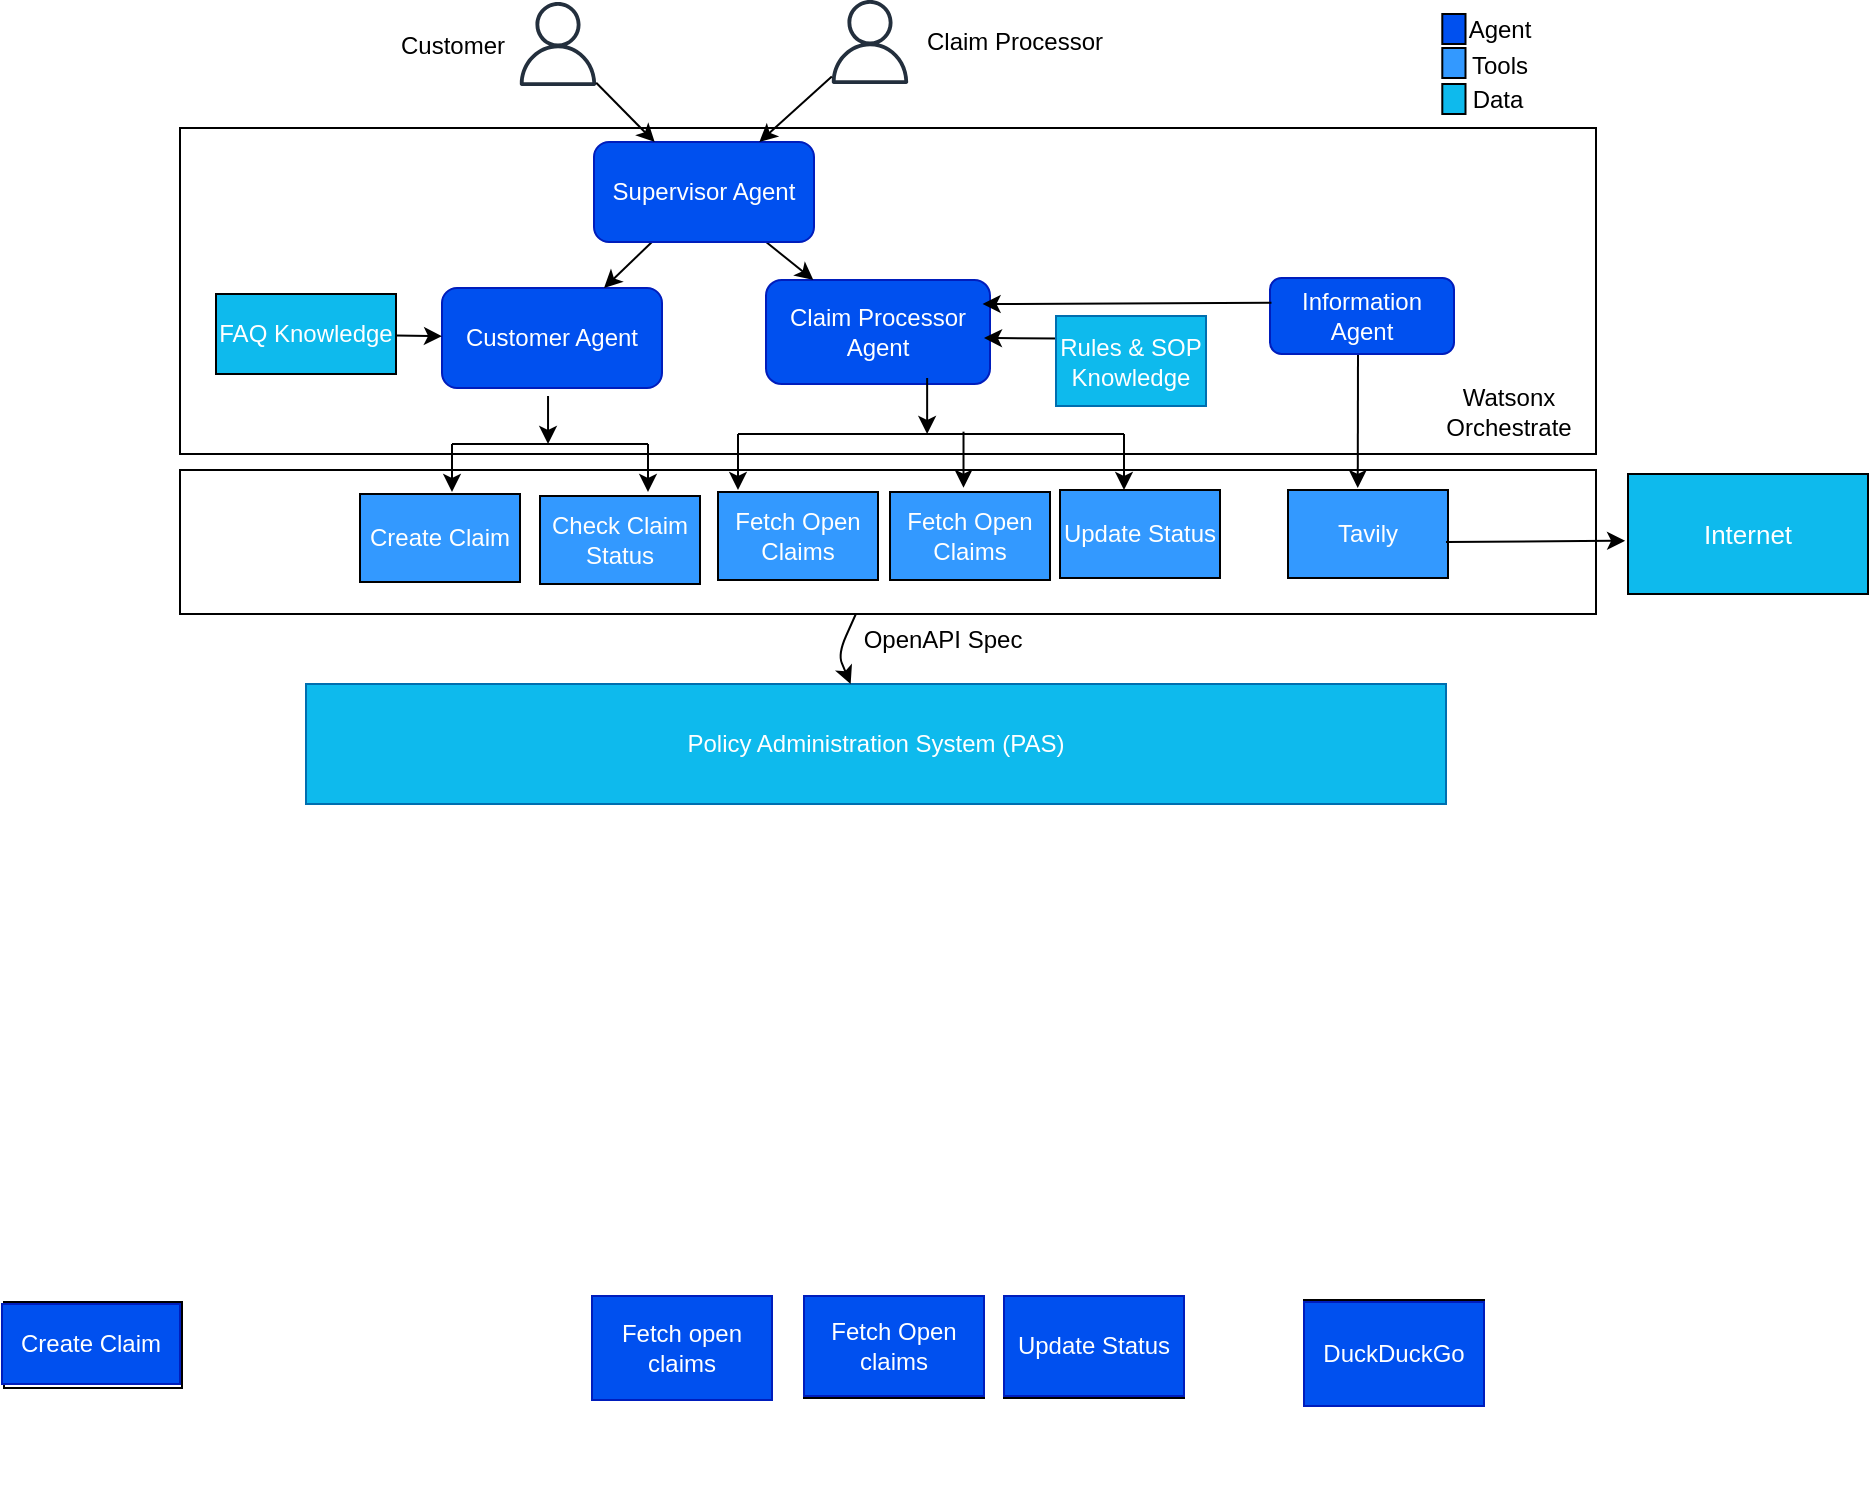 <mxfile>
    <diagram id="WxgbXv9d9g5bb5OhO38-" name="Page-1">
        <mxGraphModel dx="1315" dy="638" grid="0" gridSize="10" guides="0" tooltips="1" connect="0" arrows="0" fold="1" page="0" pageScale="1" pageWidth="583" pageHeight="827" math="0" shadow="0">
            <root>
                <mxCell id="0"/>
                <mxCell id="1" parent="0"/>
                <mxCell id="16" value="" style="rounded=0;whiteSpace=wrap;html=1;" parent="1" vertex="1">
                    <mxGeometry x="42" y="361" width="708" height="72" as="geometry"/>
                </mxCell>
                <mxCell id="21" value="&lt;font style=&quot;color: rgb(255, 255, 255);&quot;&gt;Create Claim&lt;/font&gt;" style="rounded=0;whiteSpace=wrap;html=1;movable=1;resizable=1;rotatable=1;deletable=1;editable=1;locked=0;connectable=1;fillColor=#3399FF;" parent="1" vertex="1">
                    <mxGeometry x="132" y="373" width="80" height="44" as="geometry"/>
                </mxCell>
                <mxCell id="6" value="Claim Processor" style="text;html=1;align=center;verticalAlign=middle;resizable=0;points=[];autosize=1;strokeColor=none;fillColor=none;" parent="1" vertex="1">
                    <mxGeometry x="404" y="132" width="110" height="30" as="geometry"/>
                </mxCell>
                <mxCell id="50" style="edgeStyle=none;html=1;exitX=0;exitY=0.5;exitDx=0;exitDy=0;entryX=0.917;entryY=0.583;entryDx=0;entryDy=0;entryPerimeter=0;" parent="1" source="12" target="9" edge="1">
                    <mxGeometry relative="1" as="geometry"/>
                </mxCell>
                <mxCell id="7" value="" style="rounded=0;whiteSpace=wrap;html=1;" parent="1" vertex="1">
                    <mxGeometry x="42" y="190" width="708" height="163" as="geometry"/>
                </mxCell>
                <mxCell id="5" value="Customer" style="text;html=1;align=center;verticalAlign=middle;resizable=0;points=[];autosize=1;strokeColor=none;fillColor=none;" parent="1" vertex="1">
                    <mxGeometry x="138" y="134" width="80" height="30" as="geometry"/>
                </mxCell>
                <mxCell id="8" value="Customer Agent" style="rounded=1;whiteSpace=wrap;html=1;fillColor=#0050ef;fontColor=#ffffff;strokeColor=#001DBC;" parent="1" vertex="1">
                    <mxGeometry x="173" y="270" width="110" height="50" as="geometry"/>
                </mxCell>
                <mxCell id="9" value="Claim Processor Agent" style="rounded=1;whiteSpace=wrap;html=1;fillColor=#0050ef;fontColor=#ffffff;strokeColor=#001DBC;" parent="1" vertex="1">
                    <mxGeometry x="335" y="266" width="112" height="52" as="geometry"/>
                </mxCell>
                <mxCell id="49" value="" style="edgeStyle=none;html=1;" parent="1" source="11" target="8" edge="1">
                    <mxGeometry relative="1" as="geometry"/>
                </mxCell>
                <mxCell id="11" value="&lt;font style=&quot;color: rgb(255, 255, 255);&quot;&gt;FAQ Knowledge&lt;/font&gt;" style="rounded=0;whiteSpace=wrap;html=1;fillColor=#0EBAED;" parent="1" vertex="1">
                    <mxGeometry x="60" y="273" width="90" height="40" as="geometry"/>
                </mxCell>
                <mxCell id="51" style="edgeStyle=none;html=1;exitX=0.019;exitY=0.251;exitDx=0;exitDy=0;exitPerimeter=0;" parent="1" source="12" edge="1">
                    <mxGeometry relative="1" as="geometry">
                        <mxPoint x="444" y="295" as="targetPoint"/>
                    </mxGeometry>
                </mxCell>
                <mxCell id="12" value="Rules &amp;amp; SOP&lt;div&gt;&lt;font style=&quot;color: rgb(255, 255, 255);&quot;&gt;Knowledge&lt;/font&gt;&lt;/div&gt;" style="rounded=0;whiteSpace=wrap;html=1;fillColor=#0EBAED;fontColor=#ffffff;strokeColor=#006EAF;" parent="1" vertex="1">
                    <mxGeometry x="480" y="284" width="75" height="45" as="geometry"/>
                </mxCell>
                <mxCell id="66" value="" style="group" parent="1" vertex="1" connectable="0">
                    <mxGeometry x="321" y="315" width="193" height="56" as="geometry"/>
                </mxCell>
                <mxCell id="62" value="" style="endArrow=none;html=1;" parent="66" edge="1">
                    <mxGeometry width="50" height="50" relative="1" as="geometry">
                        <mxPoint y="28" as="sourcePoint"/>
                        <mxPoint x="193" y="28" as="targetPoint"/>
                    </mxGeometry>
                </mxCell>
                <mxCell id="63" value="" style="endArrow=classic;html=1;" parent="66" edge="1">
                    <mxGeometry width="50" height="50" relative="1" as="geometry">
                        <mxPoint y="28" as="sourcePoint"/>
                        <mxPoint y="56" as="targetPoint"/>
                        <Array as="points"/>
                    </mxGeometry>
                </mxCell>
                <mxCell id="64" value="" style="endArrow=classic;html=1;" parent="66" edge="1">
                    <mxGeometry width="50" height="50" relative="1" as="geometry">
                        <mxPoint x="193" y="28" as="sourcePoint"/>
                        <mxPoint x="193" y="56" as="targetPoint"/>
                        <Array as="points"/>
                    </mxGeometry>
                </mxCell>
                <mxCell id="65" value="" style="endArrow=classic;html=1;" parent="66" edge="1">
                    <mxGeometry width="50" height="50" relative="1" as="geometry">
                        <mxPoint x="94.57" as="sourcePoint"/>
                        <mxPoint x="94.57" y="28" as="targetPoint"/>
                        <Array as="points"/>
                    </mxGeometry>
                </mxCell>
                <mxCell id="129" value="" style="endArrow=classic;html=1;" parent="66" edge="1">
                    <mxGeometry width="50" height="50" relative="1" as="geometry">
                        <mxPoint x="112.753" y="26.833" as="sourcePoint"/>
                        <mxPoint x="112.753" y="54.833" as="targetPoint"/>
                        <Array as="points"/>
                    </mxGeometry>
                </mxCell>
                <mxCell id="82" style="edgeStyle=none;html=1;entryX=0.436;entryY=-0.023;entryDx=0;entryDy=0;entryPerimeter=0;" parent="1" target="121" edge="1">
                    <mxGeometry relative="1" as="geometry">
                        <mxPoint x="631" y="354" as="targetPoint"/>
                        <mxPoint x="631" y="301" as="sourcePoint"/>
                        <Array as="points"/>
                    </mxGeometry>
                </mxCell>
                <mxCell id="75" value="Information Agent" style="rounded=1;whiteSpace=wrap;html=1;fillColor=#0050ef;fontColor=#ffffff;strokeColor=#001DBC;" parent="1" vertex="1">
                    <mxGeometry x="587" y="265" width="92" height="38" as="geometry"/>
                </mxCell>
                <mxCell id="84" style="edgeStyle=none;html=1;exitX=0.008;exitY=0.327;exitDx=0;exitDy=0;entryX=0.967;entryY=0.231;entryDx=0;entryDy=0;entryPerimeter=0;exitPerimeter=0;" parent="1" source="75" target="9" edge="1">
                    <mxGeometry relative="1" as="geometry">
                        <mxPoint x="815" y="280.5" as="sourcePoint"/>
                    </mxGeometry>
                </mxCell>
                <mxCell id="115" value="" style="sketch=0;outlineConnect=0;fontColor=#232F3E;gradientColor=none;fillColor=#232F3D;strokeColor=none;dashed=0;verticalLabelPosition=bottom;verticalAlign=top;align=center;html=1;fontSize=12;fontStyle=0;aspect=fixed;pointerEvents=1;shape=mxgraph.aws4.user;" parent="1" vertex="1">
                    <mxGeometry x="210" y="127" width="42" height="42" as="geometry"/>
                </mxCell>
                <mxCell id="116" value="Watsonx Orchestrate" style="text;html=1;align=center;verticalAlign=middle;whiteSpace=wrap;rounded=0;" parent="1" vertex="1">
                    <mxGeometry x="655" y="312" width="103" height="39" as="geometry"/>
                </mxCell>
                <mxCell id="117" value="&lt;font style=&quot;color: rgb(255, 255, 255);&quot;&gt;Check Claim Status&lt;/font&gt;" style="rounded=0;whiteSpace=wrap;html=1;movable=1;resizable=1;rotatable=1;deletable=1;editable=1;locked=0;connectable=1;fillColor=#3399FF;" parent="1" vertex="1">
                    <mxGeometry x="222" y="374" width="80" height="44" as="geometry"/>
                </mxCell>
                <mxCell id="118" value="&lt;font color=&quot;#ffffff&quot;&gt;Fetch Open Claims&lt;/font&gt;" style="rounded=0;whiteSpace=wrap;html=1;movable=1;resizable=1;rotatable=1;deletable=1;editable=1;locked=0;connectable=1;fillColor=#3399FF;" parent="1" vertex="1">
                    <mxGeometry x="311" y="372" width="80" height="44" as="geometry"/>
                </mxCell>
                <mxCell id="119" value="&lt;font color=&quot;#ffffff&quot;&gt;Fetch Open Claims&lt;/font&gt;" style="rounded=0;whiteSpace=wrap;html=1;movable=1;resizable=1;rotatable=1;deletable=1;editable=1;locked=0;connectable=1;fillColor=#3399FF;" parent="1" vertex="1">
                    <mxGeometry x="397" y="372" width="80" height="44" as="geometry"/>
                </mxCell>
                <mxCell id="120" value="&lt;font color=&quot;#ffffff&quot;&gt;Update Status&lt;/font&gt;" style="rounded=0;whiteSpace=wrap;html=1;movable=1;resizable=1;rotatable=1;deletable=1;editable=1;locked=0;connectable=1;fillColor=#3399FF;" parent="1" vertex="1">
                    <mxGeometry x="482" y="371" width="80" height="44" as="geometry"/>
                </mxCell>
                <mxCell id="121" value="&lt;font color=&quot;#ffffff&quot;&gt;Tavily&lt;/font&gt;" style="rounded=0;whiteSpace=wrap;html=1;movable=1;resizable=1;rotatable=1;deletable=1;editable=1;locked=0;connectable=1;fillColor=#3399FF;" parent="1" vertex="1">
                    <mxGeometry x="596" y="371" width="80" height="44" as="geometry"/>
                </mxCell>
                <mxCell id="124" value="" style="group" parent="1" vertex="1" connectable="0">
                    <mxGeometry x="178" y="324" width="98" height="48" as="geometry"/>
                </mxCell>
                <mxCell id="125" value="" style="endArrow=none;html=1;" parent="124" edge="1">
                    <mxGeometry width="50" height="50" relative="1" as="geometry">
                        <mxPoint y="24" as="sourcePoint"/>
                        <mxPoint x="98" y="24" as="targetPoint"/>
                    </mxGeometry>
                </mxCell>
                <mxCell id="126" value="" style="endArrow=classic;html=1;" parent="124" edge="1">
                    <mxGeometry width="50" height="50" relative="1" as="geometry">
                        <mxPoint y="24" as="sourcePoint"/>
                        <mxPoint y="48" as="targetPoint"/>
                        <Array as="points"/>
                    </mxGeometry>
                </mxCell>
                <mxCell id="127" value="" style="endArrow=classic;html=1;" parent="124" edge="1">
                    <mxGeometry width="50" height="50" relative="1" as="geometry">
                        <mxPoint x="98" y="24" as="sourcePoint"/>
                        <mxPoint x="98" y="48" as="targetPoint"/>
                        <Array as="points"/>
                    </mxGeometry>
                </mxCell>
                <mxCell id="128" value="" style="endArrow=classic;html=1;" parent="124" edge="1">
                    <mxGeometry width="50" height="50" relative="1" as="geometry">
                        <mxPoint x="48.02" as="sourcePoint"/>
                        <mxPoint x="48.02" y="24" as="targetPoint"/>
                        <Array as="points"/>
                    </mxGeometry>
                </mxCell>
                <mxCell id="19" value="" style="rounded=0;whiteSpace=wrap;html=1;" parent="1" vertex="1">
                    <mxGeometry x="-46" y="777" width="89" height="43" as="geometry"/>
                </mxCell>
                <mxCell id="24" value="" style="group;fillColor=#0050EF;fontColor=#ffffff;strokeColor=#001DBC;" parent="1" vertex="1" connectable="0">
                    <mxGeometry x="248" y="774" width="90" height="52" as="geometry"/>
                </mxCell>
                <mxCell id="25" value="" style="rounded=0;whiteSpace=wrap;html=1;movable=1;resizable=1;rotatable=1;deletable=1;editable=1;locked=0;connectable=1;" parent="24" vertex="1">
                    <mxGeometry width="90" height="52" as="geometry"/>
                </mxCell>
                <mxCell id="26" value="Fetch open claims" style="rounded=0;whiteSpace=wrap;html=1;fillColor=#0050ef;fontColor=#ffffff;strokeColor=#001DBC;" parent="24" vertex="1">
                    <mxGeometry width="90" height="52" as="geometry"/>
                </mxCell>
                <mxCell id="27" value="" style="group" parent="1" vertex="1" connectable="0">
                    <mxGeometry x="354" y="774" width="90" height="100" as="geometry"/>
                </mxCell>
                <mxCell id="28" value="" style="rounded=0;whiteSpace=wrap;html=1;movable=1;resizable=1;rotatable=1;deletable=1;editable=1;locked=0;connectable=1;" parent="27" vertex="1">
                    <mxGeometry width="90" height="51" as="geometry"/>
                </mxCell>
                <mxCell id="29" value="Fetch Open claims" style="rounded=0;whiteSpace=wrap;html=1;fillColor=#0050ef;fontColor=#ffffff;strokeColor=#001DBC;" parent="27" vertex="1">
                    <mxGeometry width="90" height="50" as="geometry"/>
                </mxCell>
                <mxCell id="30" value="" style="group" parent="1" vertex="1" connectable="0">
                    <mxGeometry x="454" y="774" width="90" height="100" as="geometry"/>
                </mxCell>
                <mxCell id="31" value="" style="rounded=0;whiteSpace=wrap;html=1;movable=1;resizable=1;rotatable=1;deletable=1;editable=1;locked=0;connectable=1;" parent="30" vertex="1">
                    <mxGeometry width="90" height="51" as="geometry"/>
                </mxCell>
                <mxCell id="32" value="Update Status" style="rounded=0;whiteSpace=wrap;html=1;fillColor=#0050ef;fontColor=#ffffff;strokeColor=#001DBC;" parent="30" vertex="1">
                    <mxGeometry width="90" height="50" as="geometry"/>
                </mxCell>
                <mxCell id="58" value="OpenAPI Spec" style="text;html=1;align=center;verticalAlign=middle;resizable=0;points=[];autosize=1;strokeColor=none;fillColor=none;" parent="1" vertex="1">
                    <mxGeometry x="374" y="433" width="97" height="26" as="geometry"/>
                </mxCell>
                <mxCell id="76" value="" style="group" parent="1" vertex="1" connectable="0">
                    <mxGeometry x="604" y="776" width="90" height="53" as="geometry"/>
                </mxCell>
                <mxCell id="77" value="" style="rounded=0;whiteSpace=wrap;html=1;movable=1;resizable=1;rotatable=1;deletable=1;editable=1;locked=0;connectable=1;" parent="76" vertex="1">
                    <mxGeometry width="90" height="52" as="geometry"/>
                </mxCell>
                <mxCell id="78" value="DuckDuckGo" style="rounded=0;whiteSpace=wrap;html=1;fillColor=#0050ef;fontColor=#ffffff;strokeColor=#001DBC;movable=1;resizable=1;rotatable=1;deletable=1;editable=1;locked=0;connectable=1;" parent="76" vertex="1">
                    <mxGeometry y="1" width="90" height="52" as="geometry"/>
                </mxCell>
                <mxCell id="20" value="Create Claim" style="rounded=0;whiteSpace=wrap;html=1;fillColor=#0050ef;fontColor=#ffffff;strokeColor=#001DBC;" parent="1" vertex="1">
                    <mxGeometry x="-47" y="778" width="89" height="40" as="geometry"/>
                </mxCell>
                <mxCell id="42" value="Policy Administration System (PAS)" style="rounded=0;whiteSpace=wrap;html=1;fillColor=#0EBAED;fontColor=#ffffff;strokeColor=#006EAF;" parent="1" vertex="1">
                    <mxGeometry x="105" y="468" width="570" height="60" as="geometry"/>
                </mxCell>
                <mxCell id="132" value="" style="endArrow=classic;html=1;" parent="1" edge="1" target="42" source="16">
                    <mxGeometry width="50" height="50" relative="1" as="geometry">
                        <mxPoint x="371" y="437" as="sourcePoint"/>
                        <mxPoint x="371" y="466" as="targetPoint"/>
                        <Array as="points">
                            <mxPoint x="371" y="453"/>
                        </Array>
                    </mxGeometry>
                </mxCell>
                <mxCell id="154" value="" style="sketch=0;outlineConnect=0;fontColor=#232F3E;gradientColor=none;fillColor=#232F3D;strokeColor=none;dashed=0;verticalLabelPosition=bottom;verticalAlign=top;align=center;html=1;fontSize=12;fontStyle=0;aspect=fixed;pointerEvents=1;shape=mxgraph.aws4.user;" parent="1" vertex="1">
                    <mxGeometry x="366" y="126" width="42" height="42" as="geometry"/>
                </mxCell>
                <mxCell id="155" value="" style="endArrow=classic;html=1;" parent="1" edge="1" target="8" source="167">
                    <mxGeometry width="50" height="50" relative="1" as="geometry">
                        <mxPoint x="222" y="240" as="sourcePoint"/>
                        <mxPoint x="222" y="275" as="targetPoint"/>
                    </mxGeometry>
                </mxCell>
                <mxCell id="156" value="" style="endArrow=classic;html=1;" parent="1" source="167" edge="1" target="9">
                    <mxGeometry width="50" height="50" relative="1" as="geometry">
                        <mxPoint x="388" y="245" as="sourcePoint"/>
                        <mxPoint x="388" y="270" as="targetPoint"/>
                    </mxGeometry>
                </mxCell>
                <mxCell id="164" value="" style="group" parent="1" vertex="1" connectable="0">
                    <mxGeometry x="663" y="127" width="87" height="64" as="geometry"/>
                </mxCell>
                <mxCell id="157" value="" style="rounded=0;whiteSpace=wrap;html=1;strokeColor=#FFFFFF;" parent="164" vertex="1">
                    <mxGeometry width="87" height="60" as="geometry"/>
                </mxCell>
                <mxCell id="158" value="" style="rounded=0;whiteSpace=wrap;html=1;fillColor=#0EBAED;" parent="164" vertex="1">
                    <mxGeometry x="10.15" y="41" width="11.6" height="15" as="geometry"/>
                </mxCell>
                <mxCell id="159" value="&lt;div&gt;Agent&lt;div&gt;&lt;br style=&quot;color: rgb(63, 63, 63);&quot;&gt;&lt;/div&gt;&lt;/div&gt;" style="text;html=1;align=center;verticalAlign=middle;whiteSpace=wrap;rounded=0;" parent="164" vertex="1">
                    <mxGeometry x="16.675" y="6" width="43.5" height="30" as="geometry"/>
                </mxCell>
                <mxCell id="160" value="&lt;div&gt;&lt;div&gt;Tools&lt;/div&gt;&lt;/div&gt;" style="text;html=1;align=center;verticalAlign=middle;whiteSpace=wrap;rounded=0;" parent="164" vertex="1">
                    <mxGeometry x="16.675" y="21" width="43.5" height="21" as="geometry"/>
                </mxCell>
                <mxCell id="161" value="Data" style="text;html=1;align=center;verticalAlign=middle;whiteSpace=wrap;rounded=0;" parent="164" vertex="1">
                    <mxGeometry x="15.95" y="34" width="43.5" height="30" as="geometry"/>
                </mxCell>
                <mxCell id="162" value="" style="rounded=0;whiteSpace=wrap;html=1;fillColor=#3399FF;" parent="164" vertex="1">
                    <mxGeometry x="10.15" y="23" width="11.6" height="15" as="geometry"/>
                </mxCell>
                <mxCell id="163" value="" style="rounded=0;whiteSpace=wrap;html=1;fillColor=#0050EF;" parent="164" vertex="1">
                    <mxGeometry x="10.15" y="6" width="11.6" height="15" as="geometry"/>
                </mxCell>
                <mxCell id="165" value="&lt;font style=&quot;font-size: 13px; color: rgb(255, 255, 255);&quot;&gt;Internet&lt;/font&gt;" style="rounded=0;whiteSpace=wrap;html=1;fillColor=#0EBAED;" parent="1" vertex="1">
                    <mxGeometry x="766" y="363" width="120" height="60" as="geometry"/>
                </mxCell>
                <mxCell id="166" value="" style="endArrow=classic;html=1;entryX=-0.012;entryY=0.556;entryDx=0;entryDy=0;entryPerimeter=0;" parent="1" target="165" edge="1">
                    <mxGeometry width="50" height="50" relative="1" as="geometry">
                        <mxPoint x="675" y="397" as="sourcePoint"/>
                        <mxPoint x="725" y="347" as="targetPoint"/>
                    </mxGeometry>
                </mxCell>
                <mxCell id="167" value="Supervisor Agent" style="rounded=1;whiteSpace=wrap;html=1;fillColor=#0050ef;fontColor=#ffffff;strokeColor=#001DBC;" vertex="1" parent="1">
                    <mxGeometry x="249" y="197" width="110" height="50" as="geometry"/>
                </mxCell>
                <mxCell id="168" value="" style="edgeStyle=none;orthogonalLoop=1;jettySize=auto;html=1;" edge="1" parent="1" source="115" target="167">
                    <mxGeometry width="80" relative="1" as="geometry">
                        <mxPoint x="228" y="174" as="sourcePoint"/>
                        <mxPoint x="308" y="174" as="targetPoint"/>
                        <Array as="points"/>
                    </mxGeometry>
                </mxCell>
                <mxCell id="171" value="" style="edgeStyle=none;orthogonalLoop=1;jettySize=auto;html=1;" edge="1" parent="1" source="154" target="167">
                    <mxGeometry width="80" relative="1" as="geometry">
                        <mxPoint x="298" y="177" as="sourcePoint"/>
                        <mxPoint x="378" y="177" as="targetPoint"/>
                        <Array as="points"/>
                    </mxGeometry>
                </mxCell>
            </root>
        </mxGraphModel>
    </diagram>
</mxfile>